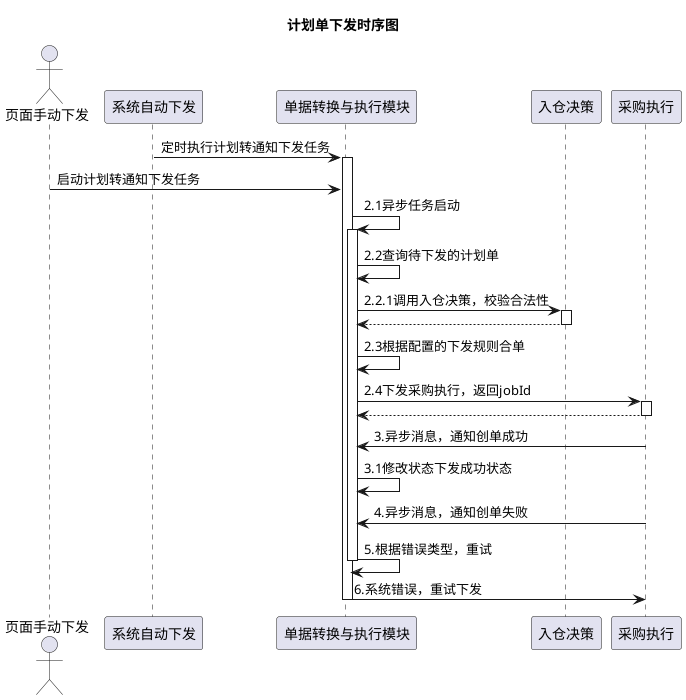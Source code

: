 @startuml
title 计划单下发时序图
actor 页面手动下发 as X

系统自动下发 -> 单据转换与执行模块: 定时执行计划转通知下发任务
activate 单据转换与执行模块

X -> 单据转换与执行模块: 启动计划转通知下发任务
单据转换与执行模块 -> 单据转换与执行模块: 2.1异步任务启动
activate 单据转换与执行模块
单据转换与执行模块 -> 单据转换与执行模块: 2.2查询待下发的计划单

单据转换与执行模块 -> 入仓决策: 2.2.1调用入仓决策，校验合法性
activate 入仓决策
入仓决策 --> 单据转换与执行模块:
deactivate 入仓决策

单据转换与执行模块 -> 单据转换与执行模块: 2.3根据配置的下发规则合单

单据转换与执行模块 -> 采购执行: 2.4下发采购执行，返回jobId
activate 采购执行
采购执行 --> 单据转换与执行模块:
deactivate 采购执行

采购执行 -> 单据转换与执行模块: 3.异步消息，通知创单成功
单据转换与执行模块 -> 单据转换与执行模块: 3.1修改状态下发成功状态
采购执行 -> 单据转换与执行模块: 4.异步消息，通知创单失败

单据转换与执行模块 -> 单据转换与执行模块: 5.根据错误类型，重试
deactivate 单据转换与执行模块
单据转换与执行模块 -> 采购执行: 6.系统错误，重试下发

deactivate 单据转换与执行模块

@enduml

